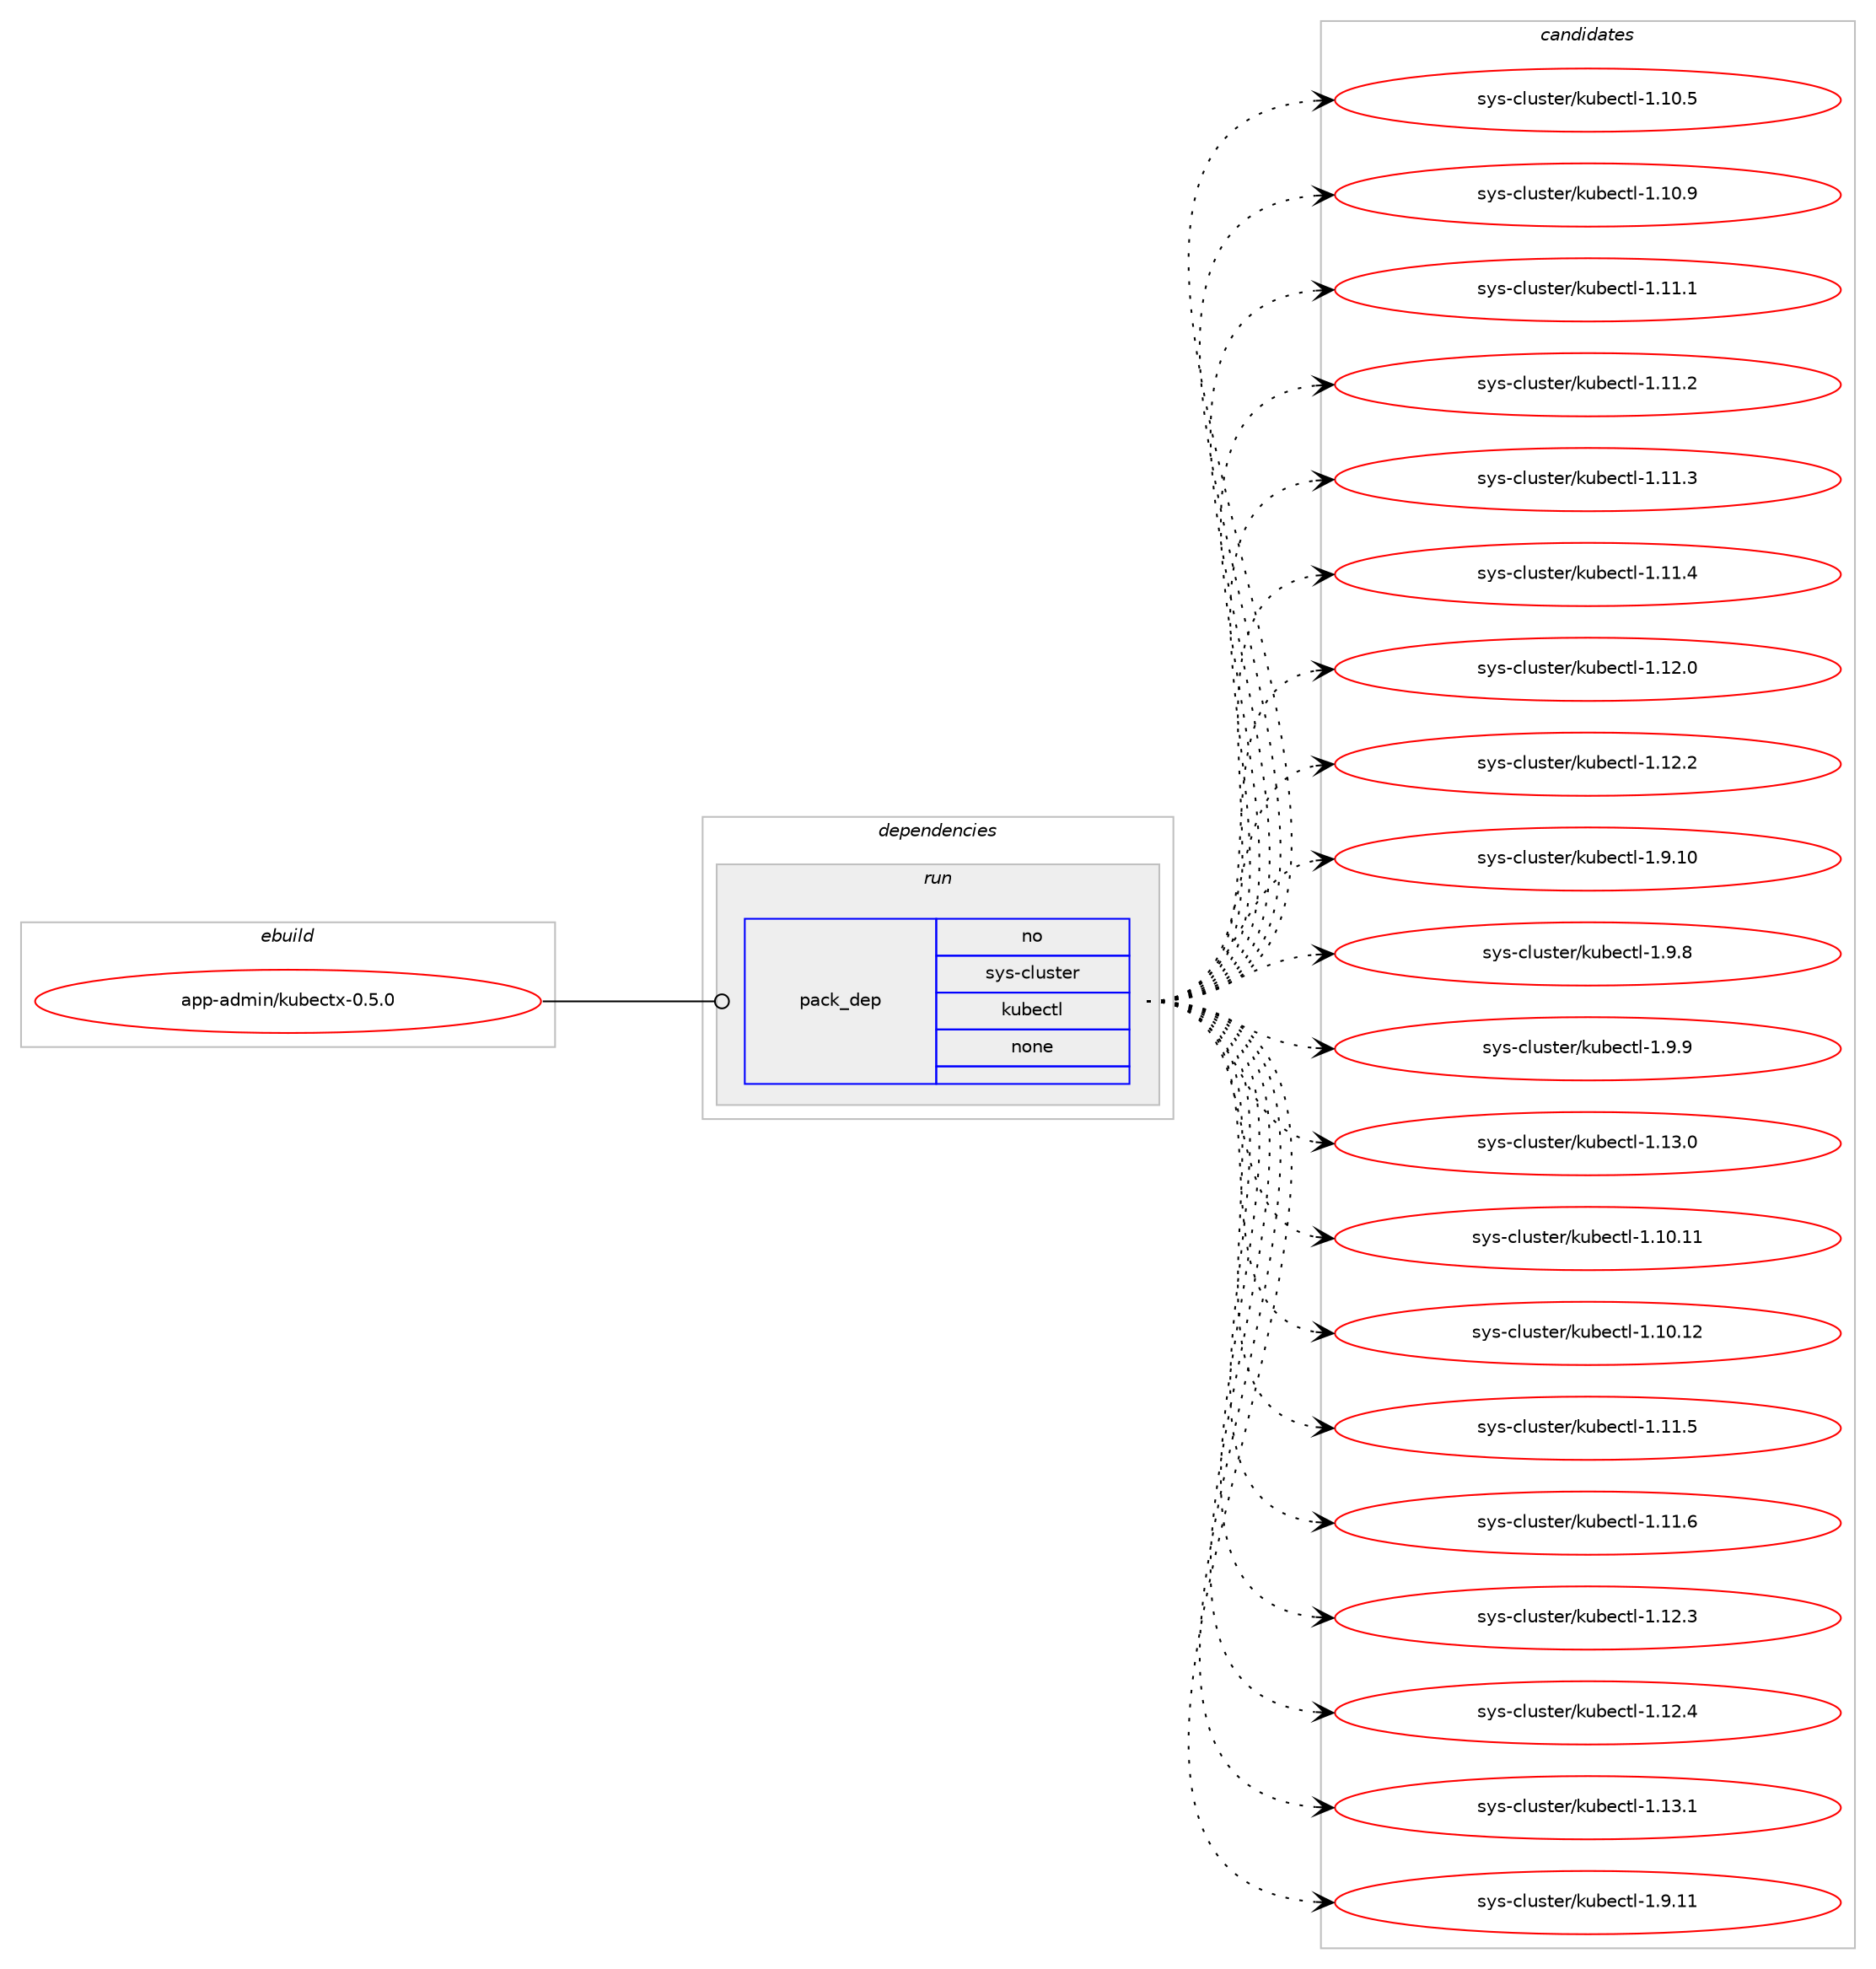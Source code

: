 digraph prolog {

# *************
# Graph options
# *************

newrank=true;
concentrate=true;
compound=true;
graph [rankdir=LR,fontname=Helvetica,fontsize=10,ranksep=1.5];#, ranksep=2.5, nodesep=0.2];
edge  [arrowhead=vee];
node  [fontname=Helvetica,fontsize=10];

# **********
# The ebuild
# **********

subgraph cluster_leftcol {
color=gray;
rank=same;
label=<<i>ebuild</i>>;
id [label="app-admin/kubectx-0.5.0", color=red, width=4, href="../app-admin/kubectx-0.5.0.svg"];
}

# ****************
# The dependencies
# ****************

subgraph cluster_midcol {
color=gray;
label=<<i>dependencies</i>>;
subgraph cluster_compile {
fillcolor="#eeeeee";
style=filled;
label=<<i>compile</i>>;
}
subgraph cluster_compileandrun {
fillcolor="#eeeeee";
style=filled;
label=<<i>compile and run</i>>;
}
subgraph cluster_run {
fillcolor="#eeeeee";
style=filled;
label=<<i>run</i>>;
subgraph pack425 {
dependency541 [label=<<TABLE BORDER="0" CELLBORDER="1" CELLSPACING="0" CELLPADDING="4" WIDTH="220"><TR><TD ROWSPAN="6" CELLPADDING="30">pack_dep</TD></TR><TR><TD WIDTH="110">no</TD></TR><TR><TD>sys-cluster</TD></TR><TR><TD>kubectl</TD></TR><TR><TD>none</TD></TR><TR><TD></TD></TR></TABLE>>, shape=none, color=blue];
}
id:e -> dependency541:w [weight=20,style="solid",arrowhead="odot"];
}
}

# **************
# The candidates
# **************

subgraph cluster_choices {
rank=same;
color=gray;
label=<<i>candidates</i>>;

subgraph choice425 {
color=black;
nodesep=1;
choice115121115459910811711511610111447107117981019911610845494649484653 [label="sys-cluster/kubectl-1.10.5", color=red, width=4,href="../sys-cluster/kubectl-1.10.5.svg"];
choice115121115459910811711511610111447107117981019911610845494649484657 [label="sys-cluster/kubectl-1.10.9", color=red, width=4,href="../sys-cluster/kubectl-1.10.9.svg"];
choice115121115459910811711511610111447107117981019911610845494649494649 [label="sys-cluster/kubectl-1.11.1", color=red, width=4,href="../sys-cluster/kubectl-1.11.1.svg"];
choice115121115459910811711511610111447107117981019911610845494649494650 [label="sys-cluster/kubectl-1.11.2", color=red, width=4,href="../sys-cluster/kubectl-1.11.2.svg"];
choice115121115459910811711511610111447107117981019911610845494649494651 [label="sys-cluster/kubectl-1.11.3", color=red, width=4,href="../sys-cluster/kubectl-1.11.3.svg"];
choice115121115459910811711511610111447107117981019911610845494649494652 [label="sys-cluster/kubectl-1.11.4", color=red, width=4,href="../sys-cluster/kubectl-1.11.4.svg"];
choice115121115459910811711511610111447107117981019911610845494649504648 [label="sys-cluster/kubectl-1.12.0", color=red, width=4,href="../sys-cluster/kubectl-1.12.0.svg"];
choice115121115459910811711511610111447107117981019911610845494649504650 [label="sys-cluster/kubectl-1.12.2", color=red, width=4,href="../sys-cluster/kubectl-1.12.2.svg"];
choice115121115459910811711511610111447107117981019911610845494657464948 [label="sys-cluster/kubectl-1.9.10", color=red, width=4,href="../sys-cluster/kubectl-1.9.10.svg"];
choice1151211154599108117115116101114471071179810199116108454946574656 [label="sys-cluster/kubectl-1.9.8", color=red, width=4,href="../sys-cluster/kubectl-1.9.8.svg"];
choice1151211154599108117115116101114471071179810199116108454946574657 [label="sys-cluster/kubectl-1.9.9", color=red, width=4,href="../sys-cluster/kubectl-1.9.9.svg"];
choice115121115459910811711511610111447107117981019911610845494649514648 [label="sys-cluster/kubectl-1.13.0", color=red, width=4,href="../sys-cluster/kubectl-1.13.0.svg"];
choice11512111545991081171151161011144710711798101991161084549464948464949 [label="sys-cluster/kubectl-1.10.11", color=red, width=4,href="../sys-cluster/kubectl-1.10.11.svg"];
choice11512111545991081171151161011144710711798101991161084549464948464950 [label="sys-cluster/kubectl-1.10.12", color=red, width=4,href="../sys-cluster/kubectl-1.10.12.svg"];
choice115121115459910811711511610111447107117981019911610845494649494653 [label="sys-cluster/kubectl-1.11.5", color=red, width=4,href="../sys-cluster/kubectl-1.11.5.svg"];
choice115121115459910811711511610111447107117981019911610845494649494654 [label="sys-cluster/kubectl-1.11.6", color=red, width=4,href="../sys-cluster/kubectl-1.11.6.svg"];
choice115121115459910811711511610111447107117981019911610845494649504651 [label="sys-cluster/kubectl-1.12.3", color=red, width=4,href="../sys-cluster/kubectl-1.12.3.svg"];
choice115121115459910811711511610111447107117981019911610845494649504652 [label="sys-cluster/kubectl-1.12.4", color=red, width=4,href="../sys-cluster/kubectl-1.12.4.svg"];
choice115121115459910811711511610111447107117981019911610845494649514649 [label="sys-cluster/kubectl-1.13.1", color=red, width=4,href="../sys-cluster/kubectl-1.13.1.svg"];
choice115121115459910811711511610111447107117981019911610845494657464949 [label="sys-cluster/kubectl-1.9.11", color=red, width=4,href="../sys-cluster/kubectl-1.9.11.svg"];
dependency541:e -> choice115121115459910811711511610111447107117981019911610845494649484653:w [style=dotted,weight="100"];
dependency541:e -> choice115121115459910811711511610111447107117981019911610845494649484657:w [style=dotted,weight="100"];
dependency541:e -> choice115121115459910811711511610111447107117981019911610845494649494649:w [style=dotted,weight="100"];
dependency541:e -> choice115121115459910811711511610111447107117981019911610845494649494650:w [style=dotted,weight="100"];
dependency541:e -> choice115121115459910811711511610111447107117981019911610845494649494651:w [style=dotted,weight="100"];
dependency541:e -> choice115121115459910811711511610111447107117981019911610845494649494652:w [style=dotted,weight="100"];
dependency541:e -> choice115121115459910811711511610111447107117981019911610845494649504648:w [style=dotted,weight="100"];
dependency541:e -> choice115121115459910811711511610111447107117981019911610845494649504650:w [style=dotted,weight="100"];
dependency541:e -> choice115121115459910811711511610111447107117981019911610845494657464948:w [style=dotted,weight="100"];
dependency541:e -> choice1151211154599108117115116101114471071179810199116108454946574656:w [style=dotted,weight="100"];
dependency541:e -> choice1151211154599108117115116101114471071179810199116108454946574657:w [style=dotted,weight="100"];
dependency541:e -> choice115121115459910811711511610111447107117981019911610845494649514648:w [style=dotted,weight="100"];
dependency541:e -> choice11512111545991081171151161011144710711798101991161084549464948464949:w [style=dotted,weight="100"];
dependency541:e -> choice11512111545991081171151161011144710711798101991161084549464948464950:w [style=dotted,weight="100"];
dependency541:e -> choice115121115459910811711511610111447107117981019911610845494649494653:w [style=dotted,weight="100"];
dependency541:e -> choice115121115459910811711511610111447107117981019911610845494649494654:w [style=dotted,weight="100"];
dependency541:e -> choice115121115459910811711511610111447107117981019911610845494649504651:w [style=dotted,weight="100"];
dependency541:e -> choice115121115459910811711511610111447107117981019911610845494649504652:w [style=dotted,weight="100"];
dependency541:e -> choice115121115459910811711511610111447107117981019911610845494649514649:w [style=dotted,weight="100"];
dependency541:e -> choice115121115459910811711511610111447107117981019911610845494657464949:w [style=dotted,weight="100"];
}
}

}
